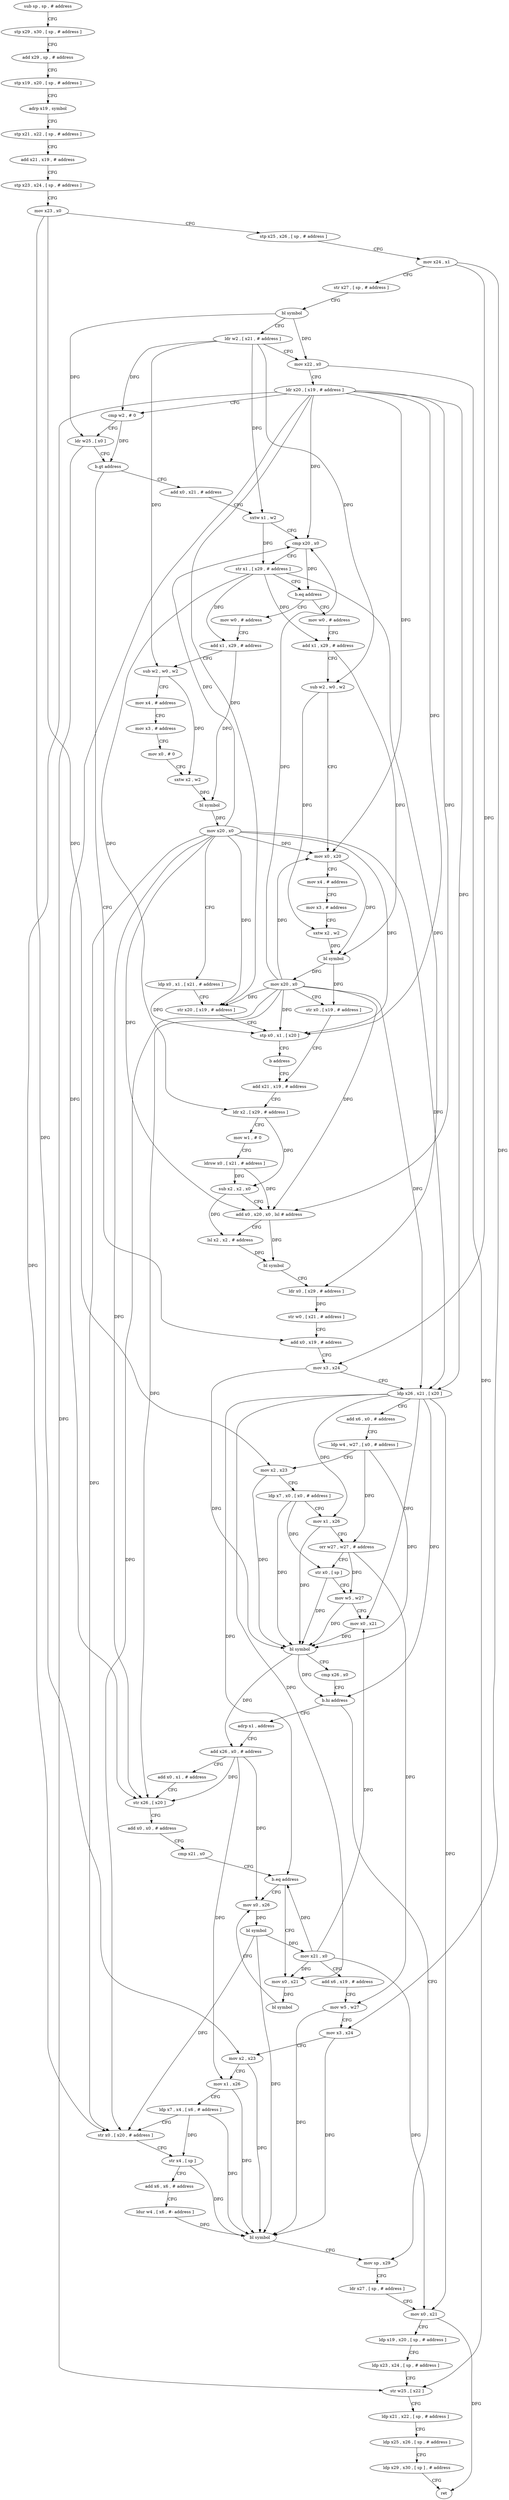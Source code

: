 digraph "func" {
"4355816" [label = "sub sp , sp , # address" ]
"4355820" [label = "stp x29 , x30 , [ sp , # address ]" ]
"4355824" [label = "add x29 , sp , # address" ]
"4355828" [label = "stp x19 , x20 , [ sp , # address ]" ]
"4355832" [label = "adrp x19 , symbol" ]
"4355836" [label = "stp x21 , x22 , [ sp , # address ]" ]
"4355840" [label = "add x21 , x19 , # address" ]
"4355844" [label = "stp x23 , x24 , [ sp , # address ]" ]
"4355848" [label = "mov x23 , x0" ]
"4355852" [label = "stp x25 , x26 , [ sp , # address ]" ]
"4355856" [label = "mov x24 , x1" ]
"4355860" [label = "str x27 , [ sp , # address ]" ]
"4355864" [label = "bl symbol" ]
"4355868" [label = "ldr w2 , [ x21 , # address ]" ]
"4355872" [label = "mov x22 , x0" ]
"4355876" [label = "ldr x20 , [ x19 , # address ]" ]
"4355880" [label = "cmp w2 , # 0" ]
"4355884" [label = "ldr w25 , [ x0 ]" ]
"4355888" [label = "b.gt address" ]
"4355992" [label = "add x0 , x19 , # address" ]
"4355892" [label = "add x0 , x21 , # address" ]
"4355996" [label = "mov x3 , x24" ]
"4356000" [label = "ldp x26 , x21 , [ x20 ]" ]
"4356004" [label = "add x6 , x0 , # address" ]
"4356008" [label = "ldp w4 , w27 , [ x0 , # address ]" ]
"4356012" [label = "mov x2 , x23" ]
"4356016" [label = "ldp x7 , x0 , [ x0 , # address ]" ]
"4356020" [label = "mov x1 , x26" ]
"4356024" [label = "orr w27 , w27 , # address" ]
"4356028" [label = "str x0 , [ sp ]" ]
"4356032" [label = "mov w5 , w27" ]
"4356036" [label = "mov x0 , x21" ]
"4356040" [label = "bl symbol" ]
"4356044" [label = "cmp x26 , x0" ]
"4356048" [label = "b.hi address" ]
"4356144" [label = "mov sp , x29" ]
"4356052" [label = "adrp x1 , address" ]
"4355896" [label = "sxtw x1 , w2" ]
"4355900" [label = "cmp x20 , x0" ]
"4355904" [label = "str x1 , [ x29 , # address ]" ]
"4355908" [label = "b.eq address" ]
"4356184" [label = "mov w0 , # address" ]
"4355912" [label = "mov w0 , # address" ]
"4356148" [label = "ldr x27 , [ sp , # address ]" ]
"4356152" [label = "mov x0 , x21" ]
"4356156" [label = "ldp x19 , x20 , [ sp , # address ]" ]
"4356160" [label = "ldp x23 , x24 , [ sp , # address ]" ]
"4356164" [label = "str w25 , [ x22 ]" ]
"4356168" [label = "ldp x21 , x22 , [ sp , # address ]" ]
"4356172" [label = "ldp x25 , x26 , [ sp , # address ]" ]
"4356176" [label = "ldp x29 , x30 , [ sp ] , # address" ]
"4356180" [label = "ret" ]
"4356056" [label = "add x26 , x0 , # address" ]
"4356060" [label = "add x0 , x1 , # address" ]
"4356064" [label = "str x26 , [ x20 ]" ]
"4356068" [label = "add x0 , x0 , # address" ]
"4356072" [label = "cmp x21 , x0" ]
"4356076" [label = "b.eq address" ]
"4356088" [label = "mov x0 , x26" ]
"4356080" [label = "mov x0 , x21" ]
"4356188" [label = "add x1 , x29 , # address" ]
"4356192" [label = "sub w2 , w0 , w2" ]
"4356196" [label = "mov x4 , # address" ]
"4356200" [label = "mov x3 , # address" ]
"4356204" [label = "mov x0 , # 0" ]
"4356208" [label = "sxtw x2 , w2" ]
"4356212" [label = "bl symbol" ]
"4356216" [label = "mov x20 , x0" ]
"4356220" [label = "ldp x0 , x1 , [ x21 , # address ]" ]
"4356224" [label = "str x20 , [ x19 , # address ]" ]
"4356228" [label = "stp x0 , x1 , [ x20 ]" ]
"4356232" [label = "b address" ]
"4355952" [label = "add x21 , x19 , # address" ]
"4355916" [label = "add x1 , x29 , # address" ]
"4355920" [label = "sub w2 , w0 , w2" ]
"4355924" [label = "mov x0 , x20" ]
"4355928" [label = "mov x4 , # address" ]
"4355932" [label = "mov x3 , # address" ]
"4355936" [label = "sxtw x2 , w2" ]
"4355940" [label = "bl symbol" ]
"4355944" [label = "mov x20 , x0" ]
"4355948" [label = "str x0 , [ x19 , # address ]" ]
"4356092" [label = "bl symbol" ]
"4356096" [label = "mov x21 , x0" ]
"4356100" [label = "add x6 , x19 , # address" ]
"4356104" [label = "mov w5 , w27" ]
"4356108" [label = "mov x3 , x24" ]
"4356112" [label = "mov x2 , x23" ]
"4356116" [label = "mov x1 , x26" ]
"4356120" [label = "ldp x7 , x4 , [ x6 , # address ]" ]
"4356124" [label = "str x0 , [ x20 , # address ]" ]
"4356128" [label = "str x4 , [ sp ]" ]
"4356132" [label = "add x6 , x6 , # address" ]
"4356136" [label = "ldur w4 , [ x6 , #- address ]" ]
"4356140" [label = "bl symbol" ]
"4356084" [label = "bl symbol" ]
"4355956" [label = "ldr x2 , [ x29 , # address ]" ]
"4355960" [label = "mov w1 , # 0" ]
"4355964" [label = "ldrsw x0 , [ x21 , # address ]" ]
"4355968" [label = "sub x2 , x2 , x0" ]
"4355972" [label = "add x0 , x20 , x0 , lsl # address" ]
"4355976" [label = "lsl x2 , x2 , # address" ]
"4355980" [label = "bl symbol" ]
"4355984" [label = "ldr x0 , [ x29 , # address ]" ]
"4355988" [label = "str w0 , [ x21 , # address ]" ]
"4355816" -> "4355820" [ label = "CFG" ]
"4355820" -> "4355824" [ label = "CFG" ]
"4355824" -> "4355828" [ label = "CFG" ]
"4355828" -> "4355832" [ label = "CFG" ]
"4355832" -> "4355836" [ label = "CFG" ]
"4355836" -> "4355840" [ label = "CFG" ]
"4355840" -> "4355844" [ label = "CFG" ]
"4355844" -> "4355848" [ label = "CFG" ]
"4355848" -> "4355852" [ label = "CFG" ]
"4355848" -> "4356012" [ label = "DFG" ]
"4355848" -> "4356112" [ label = "DFG" ]
"4355852" -> "4355856" [ label = "CFG" ]
"4355856" -> "4355860" [ label = "CFG" ]
"4355856" -> "4355996" [ label = "DFG" ]
"4355856" -> "4356108" [ label = "DFG" ]
"4355860" -> "4355864" [ label = "CFG" ]
"4355864" -> "4355868" [ label = "CFG" ]
"4355864" -> "4355872" [ label = "DFG" ]
"4355864" -> "4355884" [ label = "DFG" ]
"4355868" -> "4355872" [ label = "CFG" ]
"4355868" -> "4355880" [ label = "DFG" ]
"4355868" -> "4355896" [ label = "DFG" ]
"4355868" -> "4356192" [ label = "DFG" ]
"4355868" -> "4355920" [ label = "DFG" ]
"4355872" -> "4355876" [ label = "CFG" ]
"4355872" -> "4356164" [ label = "DFG" ]
"4355876" -> "4355880" [ label = "CFG" ]
"4355876" -> "4356000" [ label = "DFG" ]
"4355876" -> "4355900" [ label = "DFG" ]
"4355876" -> "4356064" [ label = "DFG" ]
"4355876" -> "4356224" [ label = "DFG" ]
"4355876" -> "4356228" [ label = "DFG" ]
"4355876" -> "4355924" [ label = "DFG" ]
"4355876" -> "4356124" [ label = "DFG" ]
"4355876" -> "4355972" [ label = "DFG" ]
"4355880" -> "4355884" [ label = "CFG" ]
"4355880" -> "4355888" [ label = "DFG" ]
"4355884" -> "4355888" [ label = "CFG" ]
"4355884" -> "4356164" [ label = "DFG" ]
"4355888" -> "4355992" [ label = "CFG" ]
"4355888" -> "4355892" [ label = "CFG" ]
"4355992" -> "4355996" [ label = "CFG" ]
"4355892" -> "4355896" [ label = "CFG" ]
"4355996" -> "4356000" [ label = "CFG" ]
"4355996" -> "4356040" [ label = "DFG" ]
"4356000" -> "4356004" [ label = "CFG" ]
"4356000" -> "4356020" [ label = "DFG" ]
"4356000" -> "4356048" [ label = "DFG" ]
"4356000" -> "4356036" [ label = "DFG" ]
"4356000" -> "4356152" [ label = "DFG" ]
"4356000" -> "4356076" [ label = "DFG" ]
"4356000" -> "4356080" [ label = "DFG" ]
"4356004" -> "4356008" [ label = "CFG" ]
"4356008" -> "4356012" [ label = "CFG" ]
"4356008" -> "4356040" [ label = "DFG" ]
"4356008" -> "4356024" [ label = "DFG" ]
"4356012" -> "4356016" [ label = "CFG" ]
"4356012" -> "4356040" [ label = "DFG" ]
"4356016" -> "4356020" [ label = "CFG" ]
"4356016" -> "4356040" [ label = "DFG" ]
"4356016" -> "4356028" [ label = "DFG" ]
"4356020" -> "4356024" [ label = "CFG" ]
"4356020" -> "4356040" [ label = "DFG" ]
"4356024" -> "4356028" [ label = "CFG" ]
"4356024" -> "4356032" [ label = "DFG" ]
"4356024" -> "4356104" [ label = "DFG" ]
"4356028" -> "4356032" [ label = "CFG" ]
"4356028" -> "4356040" [ label = "DFG" ]
"4356032" -> "4356036" [ label = "CFG" ]
"4356032" -> "4356040" [ label = "DFG" ]
"4356036" -> "4356040" [ label = "DFG" ]
"4356040" -> "4356044" [ label = "CFG" ]
"4356040" -> "4356048" [ label = "DFG" ]
"4356040" -> "4356056" [ label = "DFG" ]
"4356044" -> "4356048" [ label = "CFG" ]
"4356048" -> "4356144" [ label = "CFG" ]
"4356048" -> "4356052" [ label = "CFG" ]
"4356144" -> "4356148" [ label = "CFG" ]
"4356052" -> "4356056" [ label = "CFG" ]
"4355896" -> "4355900" [ label = "CFG" ]
"4355896" -> "4355904" [ label = "DFG" ]
"4355900" -> "4355904" [ label = "CFG" ]
"4355900" -> "4355908" [ label = "DFG" ]
"4355904" -> "4355908" [ label = "CFG" ]
"4355904" -> "4355956" [ label = "DFG" ]
"4355904" -> "4355984" [ label = "DFG" ]
"4355904" -> "4356188" [ label = "DFG" ]
"4355904" -> "4355916" [ label = "DFG" ]
"4355908" -> "4356184" [ label = "CFG" ]
"4355908" -> "4355912" [ label = "CFG" ]
"4356184" -> "4356188" [ label = "CFG" ]
"4355912" -> "4355916" [ label = "CFG" ]
"4356148" -> "4356152" [ label = "CFG" ]
"4356152" -> "4356156" [ label = "CFG" ]
"4356152" -> "4356180" [ label = "DFG" ]
"4356156" -> "4356160" [ label = "CFG" ]
"4356160" -> "4356164" [ label = "CFG" ]
"4356164" -> "4356168" [ label = "CFG" ]
"4356168" -> "4356172" [ label = "CFG" ]
"4356172" -> "4356176" [ label = "CFG" ]
"4356176" -> "4356180" [ label = "CFG" ]
"4356056" -> "4356060" [ label = "CFG" ]
"4356056" -> "4356064" [ label = "DFG" ]
"4356056" -> "4356088" [ label = "DFG" ]
"4356056" -> "4356116" [ label = "DFG" ]
"4356060" -> "4356064" [ label = "CFG" ]
"4356064" -> "4356068" [ label = "CFG" ]
"4356068" -> "4356072" [ label = "CFG" ]
"4356072" -> "4356076" [ label = "CFG" ]
"4356076" -> "4356088" [ label = "CFG" ]
"4356076" -> "4356080" [ label = "CFG" ]
"4356088" -> "4356092" [ label = "DFG" ]
"4356080" -> "4356084" [ label = "DFG" ]
"4356188" -> "4356192" [ label = "CFG" ]
"4356188" -> "4356212" [ label = "DFG" ]
"4356192" -> "4356196" [ label = "CFG" ]
"4356192" -> "4356208" [ label = "DFG" ]
"4356196" -> "4356200" [ label = "CFG" ]
"4356200" -> "4356204" [ label = "CFG" ]
"4356204" -> "4356208" [ label = "CFG" ]
"4356208" -> "4356212" [ label = "DFG" ]
"4356212" -> "4356216" [ label = "DFG" ]
"4356216" -> "4356220" [ label = "CFG" ]
"4356216" -> "4356000" [ label = "DFG" ]
"4356216" -> "4355900" [ label = "DFG" ]
"4356216" -> "4356064" [ label = "DFG" ]
"4356216" -> "4356224" [ label = "DFG" ]
"4356216" -> "4356228" [ label = "DFG" ]
"4356216" -> "4355924" [ label = "DFG" ]
"4356216" -> "4356124" [ label = "DFG" ]
"4356216" -> "4355972" [ label = "DFG" ]
"4356220" -> "4356224" [ label = "CFG" ]
"4356220" -> "4356228" [ label = "DFG" ]
"4356224" -> "4356228" [ label = "CFG" ]
"4356228" -> "4356232" [ label = "CFG" ]
"4356232" -> "4355952" [ label = "CFG" ]
"4355952" -> "4355956" [ label = "CFG" ]
"4355916" -> "4355920" [ label = "CFG" ]
"4355916" -> "4355940" [ label = "DFG" ]
"4355920" -> "4355924" [ label = "CFG" ]
"4355920" -> "4355936" [ label = "DFG" ]
"4355924" -> "4355928" [ label = "CFG" ]
"4355924" -> "4355940" [ label = "DFG" ]
"4355928" -> "4355932" [ label = "CFG" ]
"4355932" -> "4355936" [ label = "CFG" ]
"4355936" -> "4355940" [ label = "DFG" ]
"4355940" -> "4355944" [ label = "DFG" ]
"4355940" -> "4355948" [ label = "DFG" ]
"4355944" -> "4355948" [ label = "CFG" ]
"4355944" -> "4356000" [ label = "DFG" ]
"4355944" -> "4355900" [ label = "DFG" ]
"4355944" -> "4356224" [ label = "DFG" ]
"4355944" -> "4355924" [ label = "DFG" ]
"4355944" -> "4356064" [ label = "DFG" ]
"4355944" -> "4356228" [ label = "DFG" ]
"4355944" -> "4356124" [ label = "DFG" ]
"4355944" -> "4355972" [ label = "DFG" ]
"4355948" -> "4355952" [ label = "CFG" ]
"4356092" -> "4356096" [ label = "DFG" ]
"4356092" -> "4356124" [ label = "DFG" ]
"4356092" -> "4356140" [ label = "DFG" ]
"4356096" -> "4356100" [ label = "CFG" ]
"4356096" -> "4356036" [ label = "DFG" ]
"4356096" -> "4356152" [ label = "DFG" ]
"4356096" -> "4356076" [ label = "DFG" ]
"4356096" -> "4356080" [ label = "DFG" ]
"4356100" -> "4356104" [ label = "CFG" ]
"4356104" -> "4356108" [ label = "CFG" ]
"4356104" -> "4356140" [ label = "DFG" ]
"4356108" -> "4356112" [ label = "CFG" ]
"4356108" -> "4356140" [ label = "DFG" ]
"4356112" -> "4356116" [ label = "CFG" ]
"4356112" -> "4356140" [ label = "DFG" ]
"4356116" -> "4356120" [ label = "CFG" ]
"4356116" -> "4356140" [ label = "DFG" ]
"4356120" -> "4356124" [ label = "CFG" ]
"4356120" -> "4356140" [ label = "DFG" ]
"4356120" -> "4356128" [ label = "DFG" ]
"4356124" -> "4356128" [ label = "CFG" ]
"4356128" -> "4356132" [ label = "CFG" ]
"4356128" -> "4356140" [ label = "DFG" ]
"4356132" -> "4356136" [ label = "CFG" ]
"4356136" -> "4356140" [ label = "DFG" ]
"4356140" -> "4356144" [ label = "CFG" ]
"4356084" -> "4356088" [ label = "CFG" ]
"4355956" -> "4355960" [ label = "CFG" ]
"4355956" -> "4355968" [ label = "DFG" ]
"4355960" -> "4355964" [ label = "CFG" ]
"4355964" -> "4355968" [ label = "DFG" ]
"4355964" -> "4355972" [ label = "DFG" ]
"4355968" -> "4355972" [ label = "CFG" ]
"4355968" -> "4355976" [ label = "DFG" ]
"4355972" -> "4355976" [ label = "CFG" ]
"4355972" -> "4355980" [ label = "DFG" ]
"4355976" -> "4355980" [ label = "DFG" ]
"4355980" -> "4355984" [ label = "CFG" ]
"4355984" -> "4355988" [ label = "DFG" ]
"4355988" -> "4355992" [ label = "CFG" ]
}
